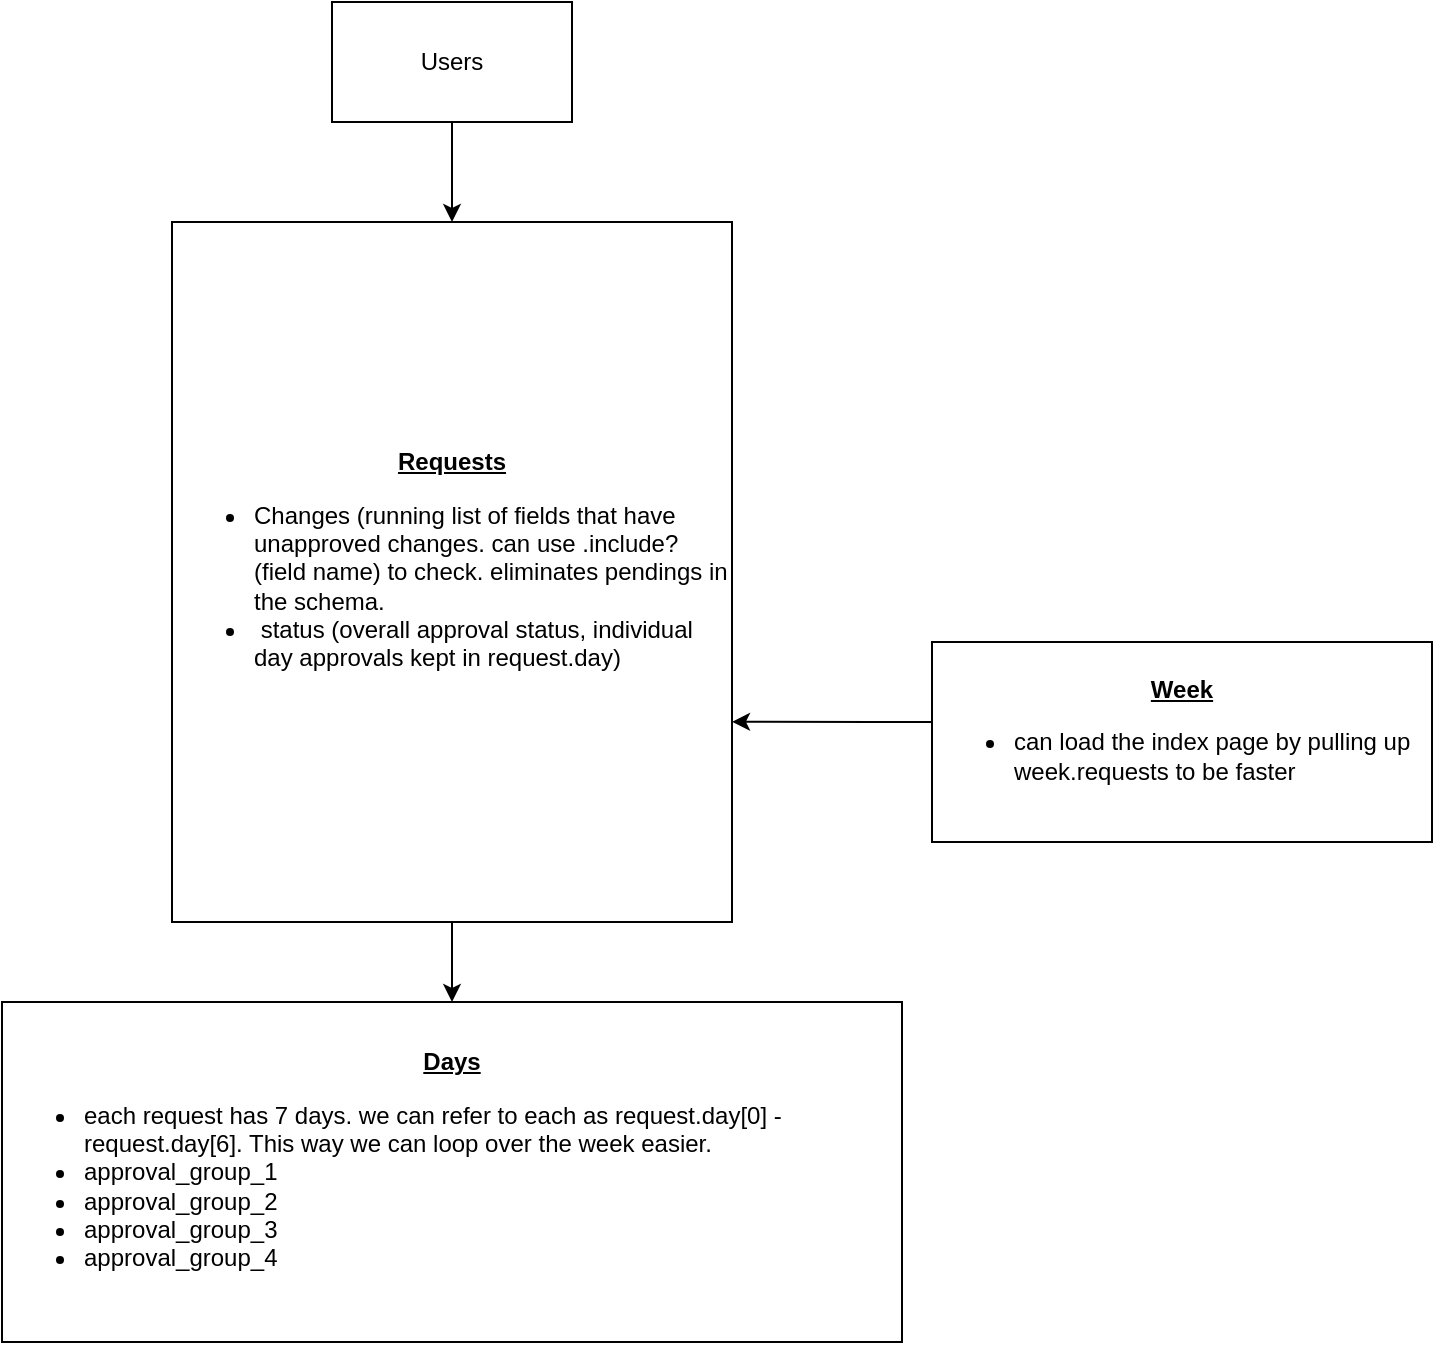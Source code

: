 <mxfile version="13.4.8" type="device"><diagram id="6Lm0kk5_BXmY28Kk1Q6Q" name="Page-1"><mxGraphModel dx="1422" dy="752" grid="1" gridSize="10" guides="1" tooltips="1" connect="1" arrows="1" fold="1" page="1" pageScale="1" pageWidth="850" pageHeight="1100" math="0" shadow="0"><root><mxCell id="0"/><mxCell id="1" parent="0"/><mxCell id="dkqpUfosDV7IYtH5LDQj-13" style="edgeStyle=orthogonalEdgeStyle;rounded=0;orthogonalLoop=1;jettySize=auto;html=1;exitX=0.5;exitY=1;exitDx=0;exitDy=0;" edge="1" parent="1" source="dkqpUfosDV7IYtH5LDQj-1" target="dkqpUfosDV7IYtH5LDQj-3"><mxGeometry relative="1" as="geometry"/></mxCell><mxCell id="dkqpUfosDV7IYtH5LDQj-1" value="&lt;u&gt;&lt;b&gt;Requests&lt;/b&gt;&lt;/u&gt;&lt;br&gt;&lt;div align=&quot;left&quot;&gt;&lt;ul&gt;&lt;li&gt;Changes (running list of fields that have unapproved changes. can use .include?(field name) to check. eliminates pendings in the schema.&lt;/li&gt;&lt;li&gt;&amp;nbsp;status (overall approval status, individual day approvals kept in request.day)&lt;br&gt;&lt;/li&gt;&lt;/ul&gt;&lt;/div&gt;" style="rounded=0;whiteSpace=wrap;html=1;" vertex="1" parent="1"><mxGeometry x="120" y="120" width="280" height="350" as="geometry"/></mxCell><mxCell id="dkqpUfosDV7IYtH5LDQj-6" style="edgeStyle=orthogonalEdgeStyle;rounded=0;orthogonalLoop=1;jettySize=auto;html=1;entryX=0.5;entryY=0;entryDx=0;entryDy=0;" edge="1" parent="1" source="2" target="dkqpUfosDV7IYtH5LDQj-1"><mxGeometry relative="1" as="geometry"/></mxCell><mxCell id="2" value="Users" style="whiteSpace=wrap;html=1;" vertex="1" parent="1"><mxGeometry x="200" y="10" width="120" height="60" as="geometry"/></mxCell><mxCell id="dkqpUfosDV7IYtH5LDQj-10" style="edgeStyle=orthogonalEdgeStyle;rounded=0;orthogonalLoop=1;jettySize=auto;html=1;entryX=1;entryY=0.714;entryDx=0;entryDy=0;entryPerimeter=0;" edge="1" parent="1" source="dkqpUfosDV7IYtH5LDQj-2" target="dkqpUfosDV7IYtH5LDQj-1"><mxGeometry relative="1" as="geometry"><Array as="points"><mxPoint x="470" y="370"/><mxPoint x="470" y="370"/></Array></mxGeometry></mxCell><mxCell id="dkqpUfosDV7IYtH5LDQj-2" value="&lt;div&gt;&lt;u&gt;&lt;b&gt;Week&lt;/b&gt;&lt;/u&gt;&lt;/div&gt;&lt;div align=&quot;left&quot;&gt;&lt;ul&gt;&lt;li&gt;can load the index page by pulling up week.requests to be faster&lt;br&gt;&lt;/li&gt;&lt;/ul&gt;&lt;/div&gt;" style="rounded=0;whiteSpace=wrap;html=1;" vertex="1" parent="1"><mxGeometry x="500" y="330" width="250" height="100" as="geometry"/></mxCell><mxCell id="dkqpUfosDV7IYtH5LDQj-3" value="&lt;div&gt;&lt;u&gt;&lt;b&gt;Days&lt;/b&gt;&lt;br&gt;&lt;/u&gt;&lt;/div&gt;&lt;div align=&quot;left&quot;&gt;&lt;ul&gt;&lt;li&gt;&lt;div&gt;each request has 7 days. we can refer to each as request.day[0] - request.day[6]. This way we can loop over the week easier.&lt;/div&gt;&lt;/li&gt;&lt;li&gt;approval_group_1&lt;/li&gt;&lt;li&gt;approval_group_2&lt;/li&gt;&lt;li&gt;approval_group_3&lt;/li&gt;&lt;li&gt;approval_group_4&lt;/li&gt;&lt;/ul&gt;&lt;/div&gt;" style="rounded=0;whiteSpace=wrap;html=1;" vertex="1" parent="1"><mxGeometry x="35" y="510" width="450" height="170" as="geometry"/></mxCell><mxCell id="dkqpUfosDV7IYtH5LDQj-9" style="edgeStyle=orthogonalEdgeStyle;rounded=0;orthogonalLoop=1;jettySize=auto;html=1;exitX=0.5;exitY=1;exitDx=0;exitDy=0;" edge="1" parent="1" source="dkqpUfosDV7IYtH5LDQj-1" target="dkqpUfosDV7IYtH5LDQj-1"><mxGeometry relative="1" as="geometry"/></mxCell></root></mxGraphModel></diagram></mxfile>